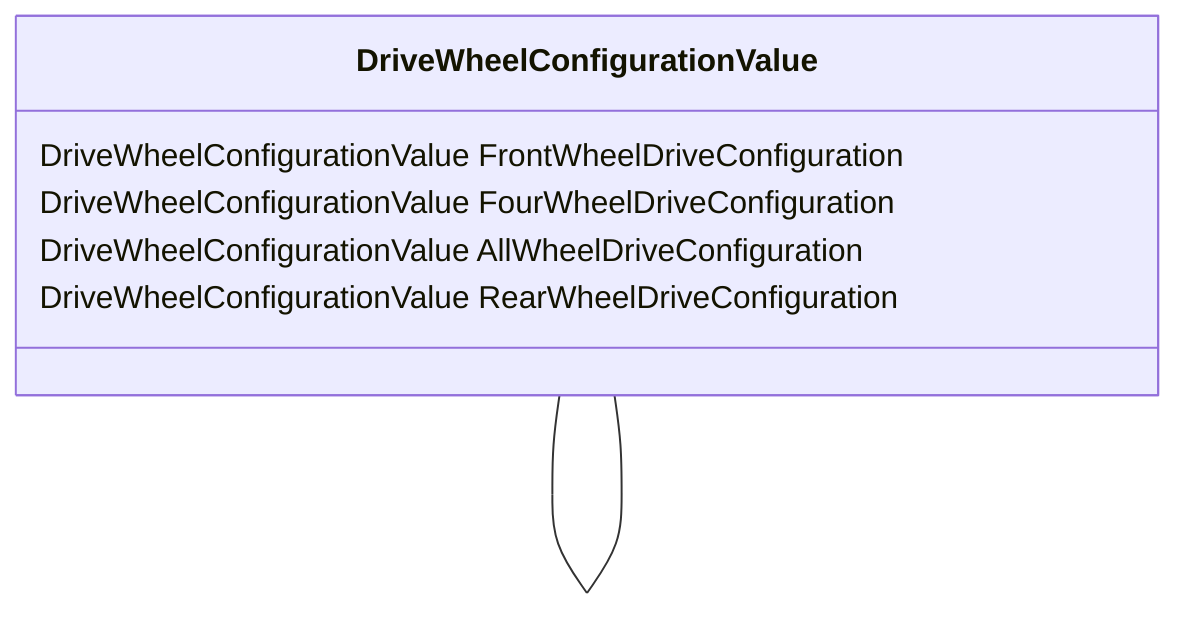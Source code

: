 classDiagram
  DriveWheelConfigurationValue -- DriveWheelConfigurationValue


class DriveWheelConfigurationValue {

  DriveWheelConfigurationValue FrontWheelDriveConfiguration
  DriveWheelConfigurationValue FourWheelDriveConfiguration
  DriveWheelConfigurationValue AllWheelDriveConfiguration
  DriveWheelConfigurationValue RearWheelDriveConfiguration

 }